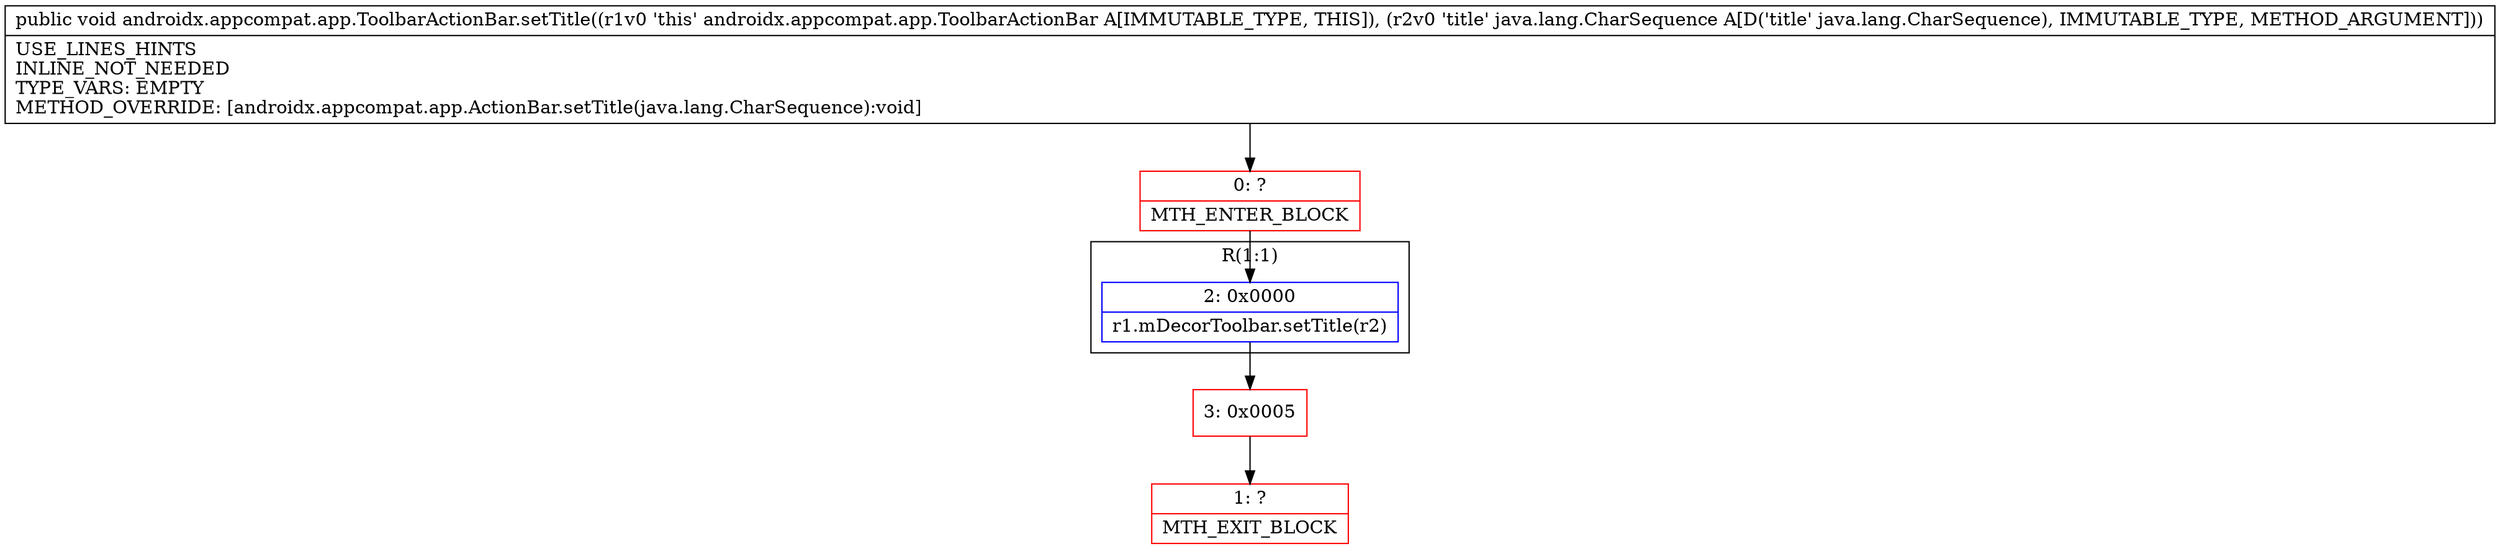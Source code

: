 digraph "CFG forandroidx.appcompat.app.ToolbarActionBar.setTitle(Ljava\/lang\/CharSequence;)V" {
subgraph cluster_Region_811541871 {
label = "R(1:1)";
node [shape=record,color=blue];
Node_2 [shape=record,label="{2\:\ 0x0000|r1.mDecorToolbar.setTitle(r2)\l}"];
}
Node_0 [shape=record,color=red,label="{0\:\ ?|MTH_ENTER_BLOCK\l}"];
Node_3 [shape=record,color=red,label="{3\:\ 0x0005}"];
Node_1 [shape=record,color=red,label="{1\:\ ?|MTH_EXIT_BLOCK\l}"];
MethodNode[shape=record,label="{public void androidx.appcompat.app.ToolbarActionBar.setTitle((r1v0 'this' androidx.appcompat.app.ToolbarActionBar A[IMMUTABLE_TYPE, THIS]), (r2v0 'title' java.lang.CharSequence A[D('title' java.lang.CharSequence), IMMUTABLE_TYPE, METHOD_ARGUMENT]))  | USE_LINES_HINTS\lINLINE_NOT_NEEDED\lTYPE_VARS: EMPTY\lMETHOD_OVERRIDE: [androidx.appcompat.app.ActionBar.setTitle(java.lang.CharSequence):void]\l}"];
MethodNode -> Node_0;Node_2 -> Node_3;
Node_0 -> Node_2;
Node_3 -> Node_1;
}

